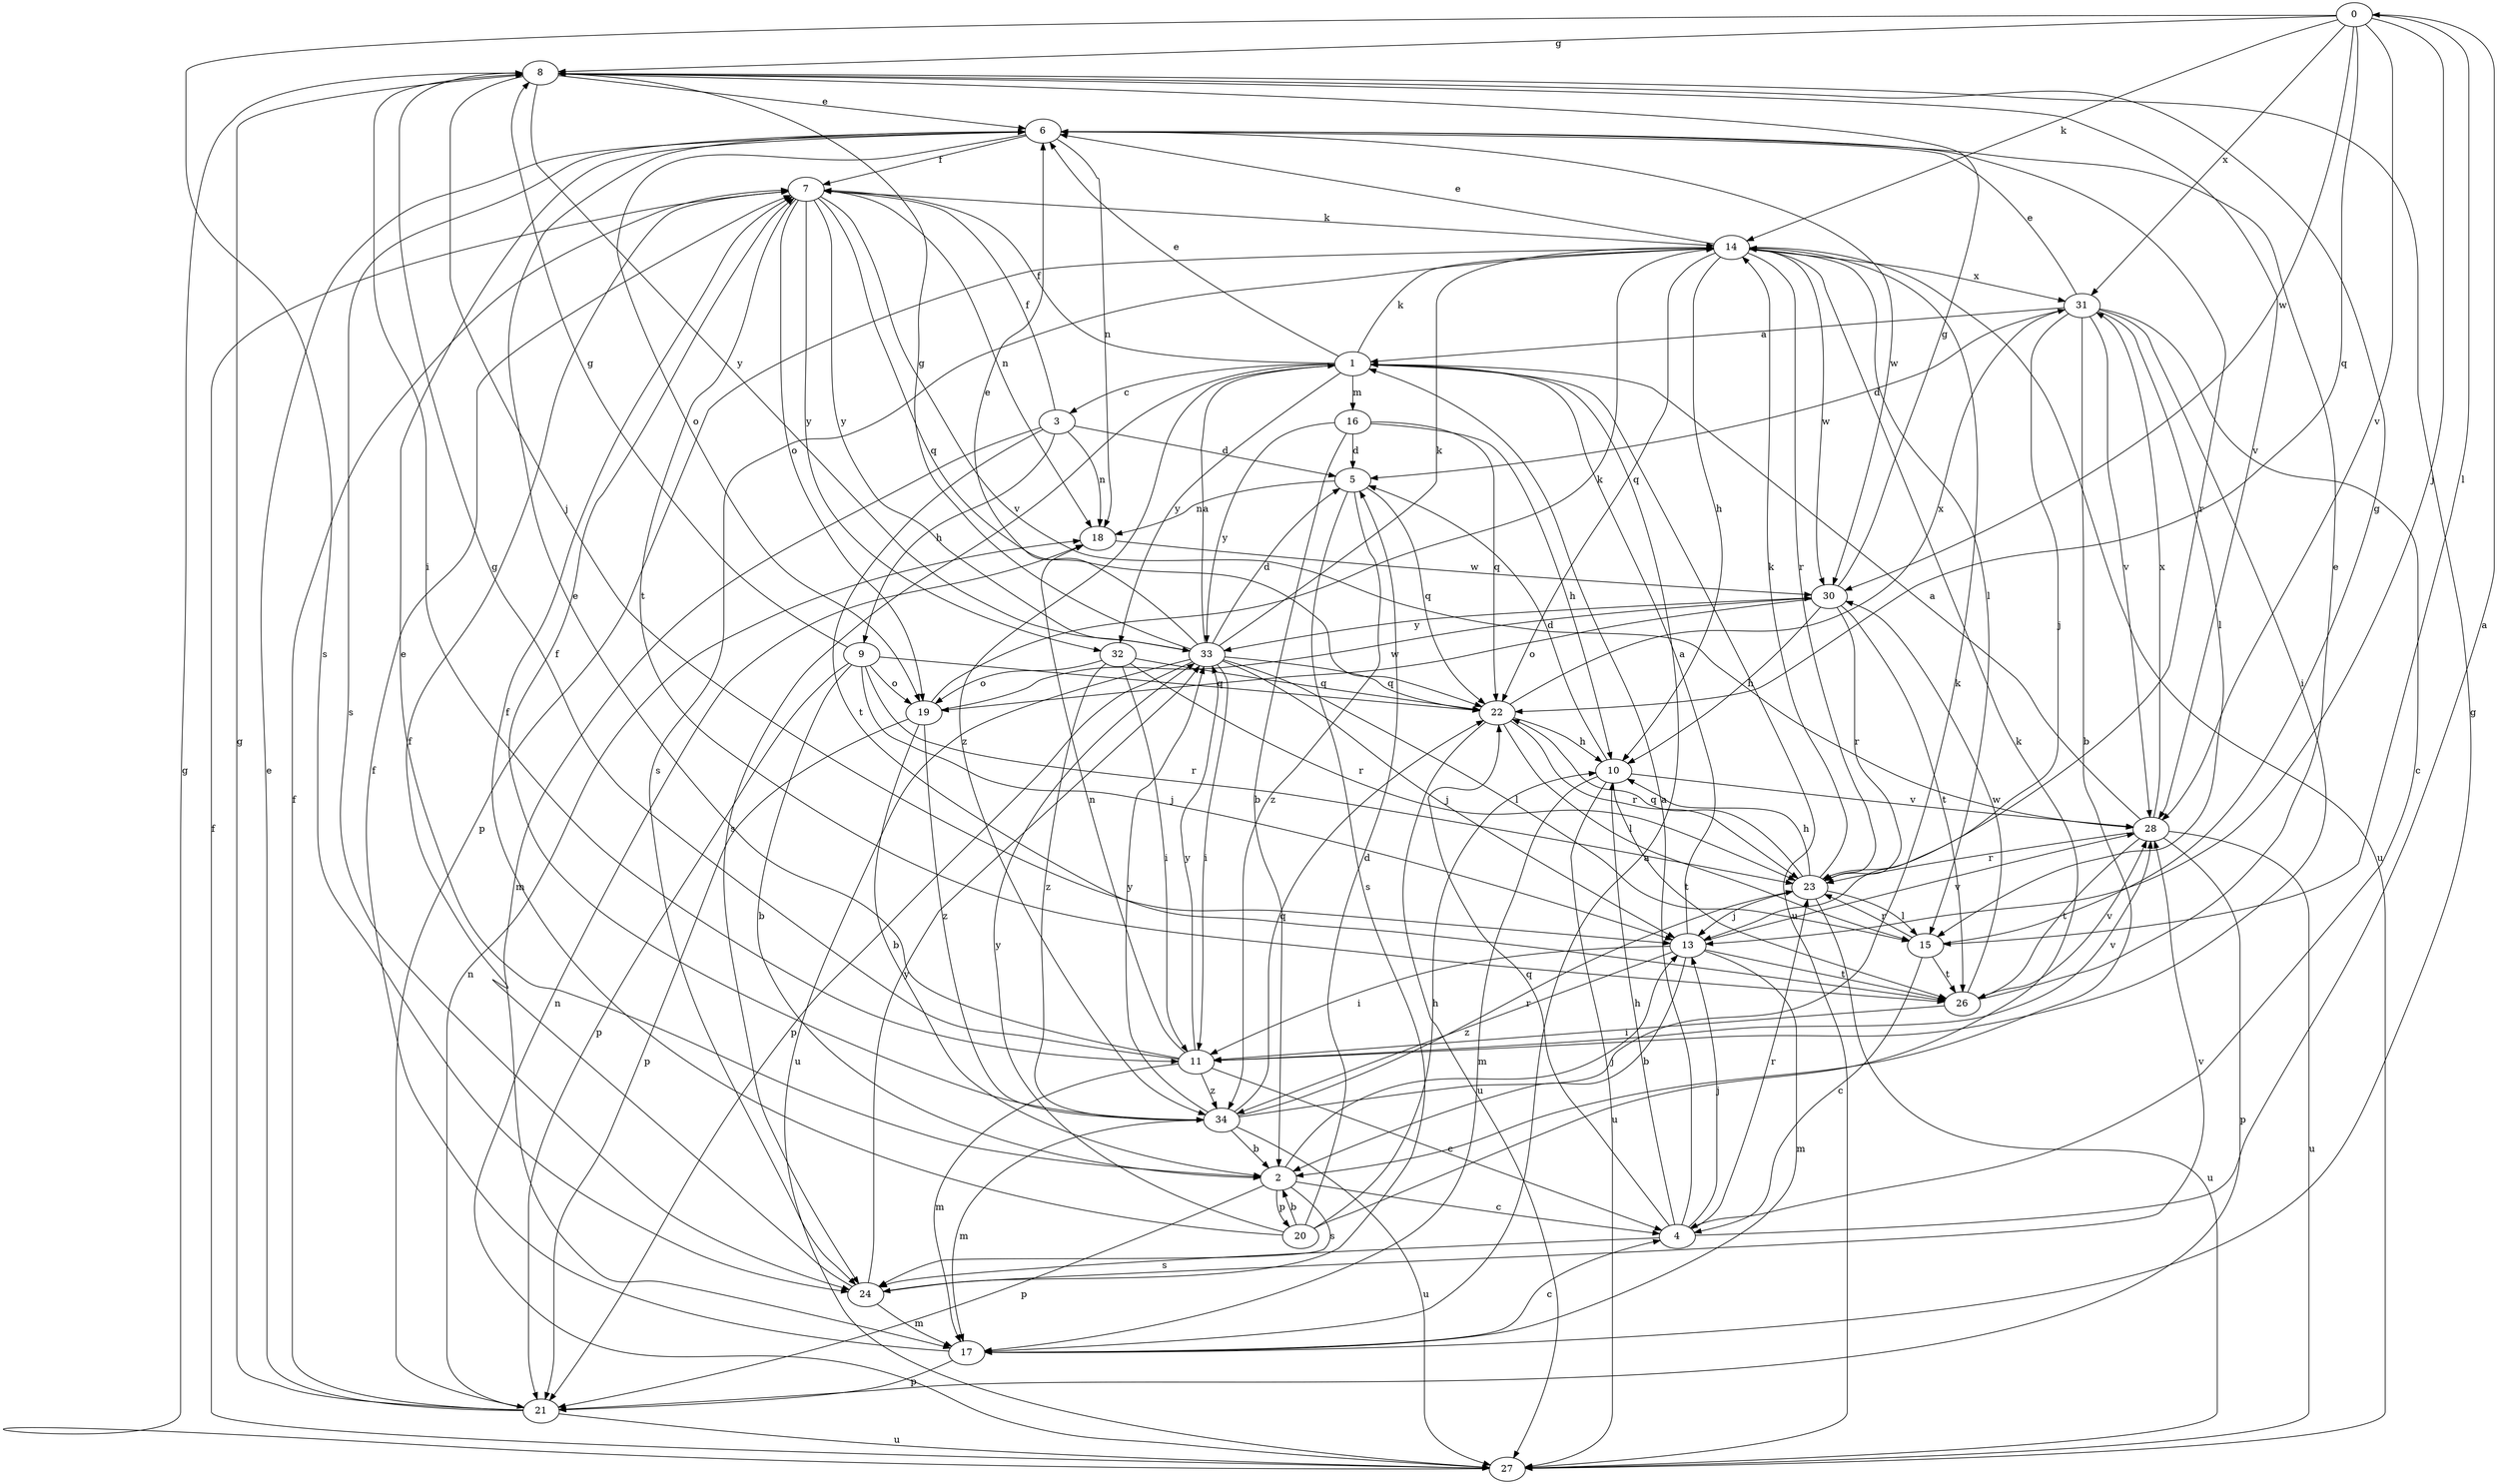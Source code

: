 strict digraph  {
0;
1;
2;
3;
4;
5;
6;
7;
8;
9;
10;
11;
13;
14;
15;
16;
17;
18;
19;
20;
21;
22;
23;
24;
26;
27;
28;
30;
31;
32;
33;
34;
0 -> 8  [label=g];
0 -> 13  [label=j];
0 -> 14  [label=k];
0 -> 15  [label=l];
0 -> 22  [label=q];
0 -> 24  [label=s];
0 -> 28  [label=v];
0 -> 30  [label=w];
0 -> 31  [label=x];
1 -> 3  [label=c];
1 -> 6  [label=e];
1 -> 7  [label=f];
1 -> 14  [label=k];
1 -> 16  [label=m];
1 -> 24  [label=s];
1 -> 27  [label=u];
1 -> 32  [label=y];
1 -> 34  [label=z];
2 -> 4  [label=c];
2 -> 6  [label=e];
2 -> 13  [label=j];
2 -> 20  [label=p];
2 -> 21  [label=p];
2 -> 24  [label=s];
3 -> 5  [label=d];
3 -> 7  [label=f];
3 -> 9  [label=h];
3 -> 17  [label=m];
3 -> 18  [label=n];
3 -> 26  [label=t];
4 -> 0  [label=a];
4 -> 1  [label=a];
4 -> 10  [label=h];
4 -> 13  [label=j];
4 -> 22  [label=q];
4 -> 23  [label=r];
4 -> 24  [label=s];
5 -> 18  [label=n];
5 -> 22  [label=q];
5 -> 24  [label=s];
5 -> 34  [label=z];
6 -> 7  [label=f];
6 -> 18  [label=n];
6 -> 19  [label=o];
6 -> 23  [label=r];
6 -> 24  [label=s];
6 -> 30  [label=w];
7 -> 14  [label=k];
7 -> 18  [label=n];
7 -> 19  [label=o];
7 -> 22  [label=q];
7 -> 26  [label=t];
7 -> 28  [label=v];
7 -> 32  [label=y];
7 -> 33  [label=y];
8 -> 6  [label=e];
8 -> 11  [label=i];
8 -> 13  [label=j];
8 -> 28  [label=v];
8 -> 33  [label=y];
9 -> 2  [label=b];
9 -> 8  [label=g];
9 -> 13  [label=j];
9 -> 19  [label=o];
9 -> 21  [label=p];
9 -> 22  [label=q];
9 -> 23  [label=r];
10 -> 5  [label=d];
10 -> 17  [label=m];
10 -> 26  [label=t];
10 -> 27  [label=u];
10 -> 28  [label=v];
11 -> 4  [label=c];
11 -> 6  [label=e];
11 -> 8  [label=g];
11 -> 17  [label=m];
11 -> 18  [label=n];
11 -> 28  [label=v];
11 -> 33  [label=y];
11 -> 34  [label=z];
13 -> 1  [label=a];
13 -> 2  [label=b];
13 -> 11  [label=i];
13 -> 17  [label=m];
13 -> 26  [label=t];
13 -> 28  [label=v];
13 -> 34  [label=z];
14 -> 6  [label=e];
14 -> 10  [label=h];
14 -> 15  [label=l];
14 -> 21  [label=p];
14 -> 22  [label=q];
14 -> 23  [label=r];
14 -> 24  [label=s];
14 -> 27  [label=u];
14 -> 30  [label=w];
14 -> 31  [label=x];
15 -> 4  [label=c];
15 -> 8  [label=g];
15 -> 23  [label=r];
15 -> 26  [label=t];
16 -> 2  [label=b];
16 -> 5  [label=d];
16 -> 10  [label=h];
16 -> 22  [label=q];
16 -> 33  [label=y];
17 -> 1  [label=a];
17 -> 4  [label=c];
17 -> 7  [label=f];
17 -> 8  [label=g];
17 -> 21  [label=p];
18 -> 30  [label=w];
19 -> 2  [label=b];
19 -> 14  [label=k];
19 -> 21  [label=p];
19 -> 30  [label=w];
19 -> 34  [label=z];
20 -> 2  [label=b];
20 -> 5  [label=d];
20 -> 7  [label=f];
20 -> 10  [label=h];
20 -> 14  [label=k];
20 -> 33  [label=y];
21 -> 6  [label=e];
21 -> 7  [label=f];
21 -> 8  [label=g];
21 -> 18  [label=n];
21 -> 27  [label=u];
22 -> 10  [label=h];
22 -> 15  [label=l];
22 -> 23  [label=r];
22 -> 27  [label=u];
22 -> 31  [label=x];
23 -> 10  [label=h];
23 -> 13  [label=j];
23 -> 14  [label=k];
23 -> 15  [label=l];
23 -> 22  [label=q];
23 -> 27  [label=u];
24 -> 7  [label=f];
24 -> 17  [label=m];
24 -> 28  [label=v];
24 -> 33  [label=y];
26 -> 6  [label=e];
26 -> 11  [label=i];
26 -> 28  [label=v];
26 -> 30  [label=w];
27 -> 7  [label=f];
27 -> 8  [label=g];
27 -> 18  [label=n];
28 -> 1  [label=a];
28 -> 21  [label=p];
28 -> 23  [label=r];
28 -> 26  [label=t];
28 -> 27  [label=u];
28 -> 31  [label=x];
30 -> 8  [label=g];
30 -> 10  [label=h];
30 -> 19  [label=o];
30 -> 23  [label=r];
30 -> 26  [label=t];
30 -> 33  [label=y];
31 -> 1  [label=a];
31 -> 2  [label=b];
31 -> 4  [label=c];
31 -> 5  [label=d];
31 -> 6  [label=e];
31 -> 11  [label=i];
31 -> 13  [label=j];
31 -> 15  [label=l];
31 -> 28  [label=v];
32 -> 11  [label=i];
32 -> 19  [label=o];
32 -> 22  [label=q];
32 -> 23  [label=r];
32 -> 34  [label=z];
33 -> 1  [label=a];
33 -> 5  [label=d];
33 -> 6  [label=e];
33 -> 8  [label=g];
33 -> 11  [label=i];
33 -> 13  [label=j];
33 -> 14  [label=k];
33 -> 15  [label=l];
33 -> 21  [label=p];
33 -> 22  [label=q];
33 -> 27  [label=u];
34 -> 2  [label=b];
34 -> 7  [label=f];
34 -> 14  [label=k];
34 -> 17  [label=m];
34 -> 22  [label=q];
34 -> 23  [label=r];
34 -> 27  [label=u];
34 -> 33  [label=y];
}
